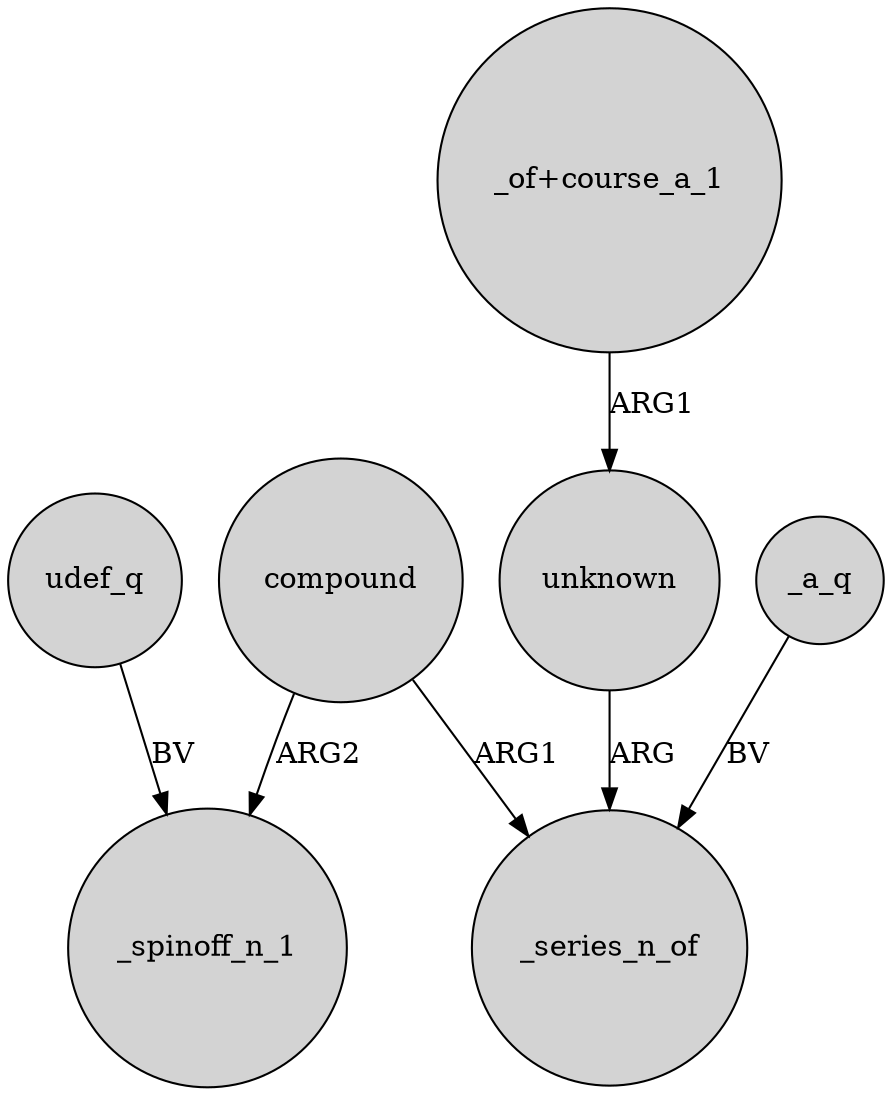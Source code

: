 digraph {
	node [shape=circle style=filled]
	unknown -> _series_n_of [label=ARG]
	compound -> _series_n_of [label=ARG1]
	udef_q -> _spinoff_n_1 [label=BV]
	_a_q -> _series_n_of [label=BV]
	"_of+course_a_1" -> unknown [label=ARG1]
	compound -> _spinoff_n_1 [label=ARG2]
}
